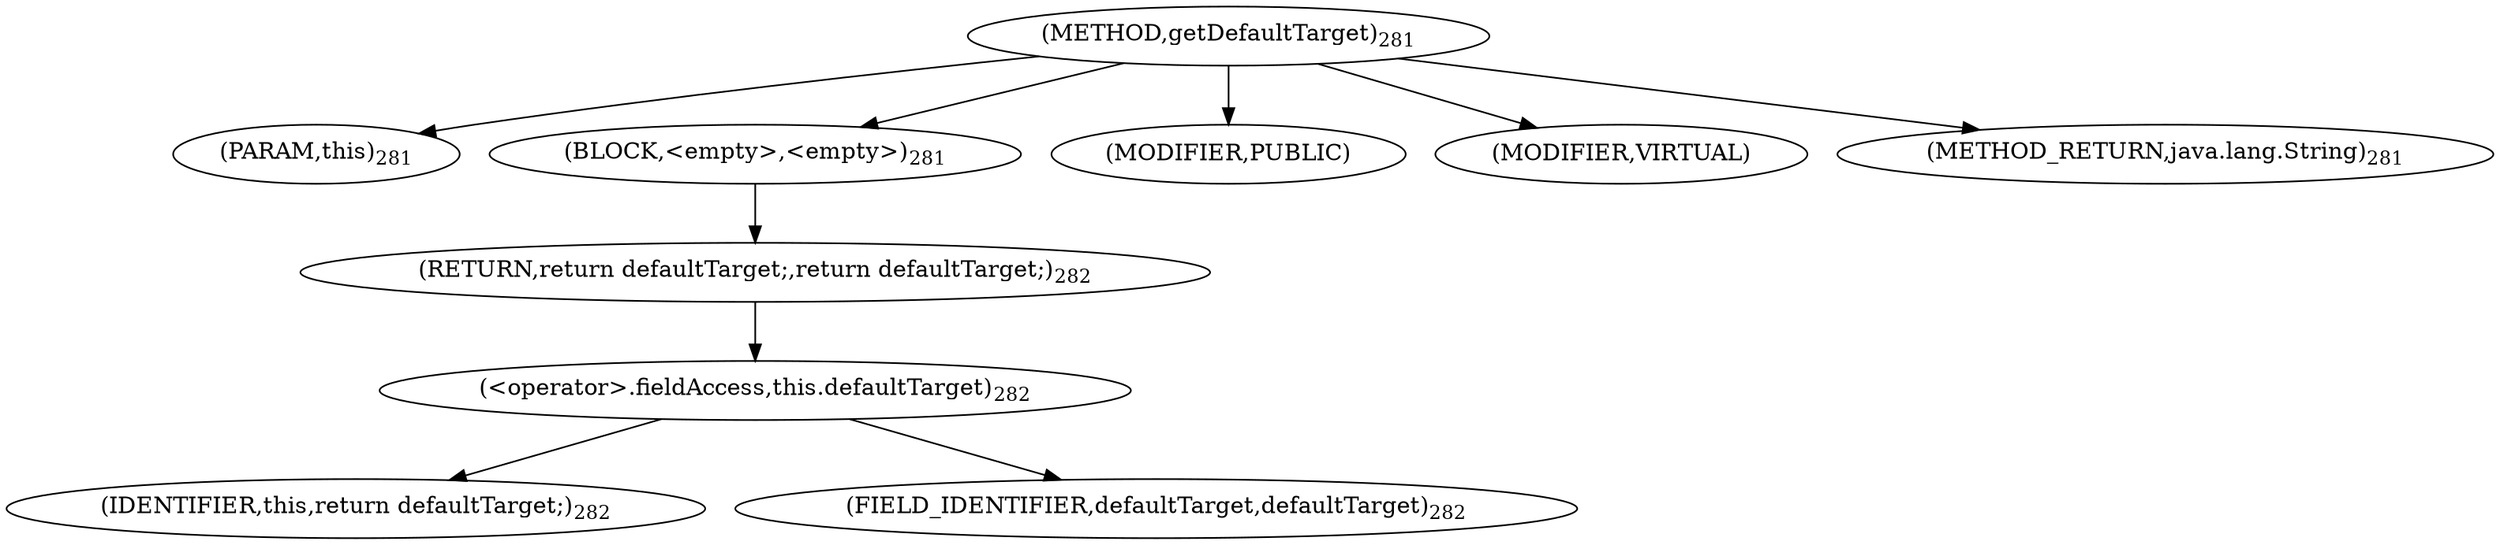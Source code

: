 digraph "getDefaultTarget" {  
"823" [label = <(METHOD,getDefaultTarget)<SUB>281</SUB>> ]
"824" [label = <(PARAM,this)<SUB>281</SUB>> ]
"825" [label = <(BLOCK,&lt;empty&gt;,&lt;empty&gt;)<SUB>281</SUB>> ]
"826" [label = <(RETURN,return defaultTarget;,return defaultTarget;)<SUB>282</SUB>> ]
"827" [label = <(&lt;operator&gt;.fieldAccess,this.defaultTarget)<SUB>282</SUB>> ]
"828" [label = <(IDENTIFIER,this,return defaultTarget;)<SUB>282</SUB>> ]
"829" [label = <(FIELD_IDENTIFIER,defaultTarget,defaultTarget)<SUB>282</SUB>> ]
"830" [label = <(MODIFIER,PUBLIC)> ]
"831" [label = <(MODIFIER,VIRTUAL)> ]
"832" [label = <(METHOD_RETURN,java.lang.String)<SUB>281</SUB>> ]
  "823" -> "824" 
  "823" -> "825" 
  "823" -> "830" 
  "823" -> "831" 
  "823" -> "832" 
  "825" -> "826" 
  "826" -> "827" 
  "827" -> "828" 
  "827" -> "829" 
}
